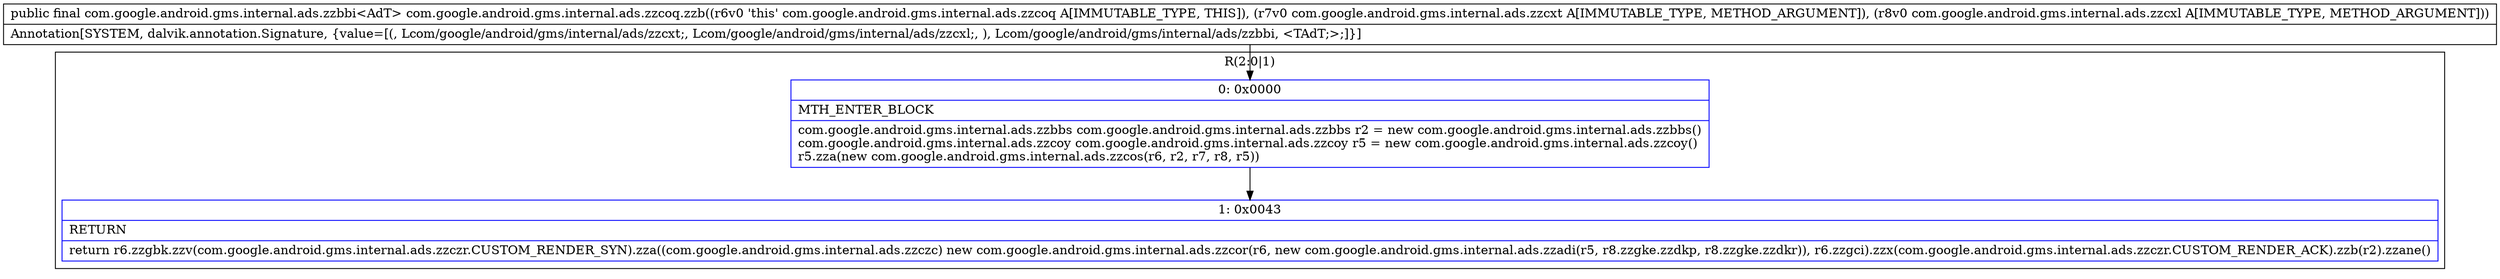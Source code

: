 digraph "CFG forcom.google.android.gms.internal.ads.zzcoq.zzb(Lcom\/google\/android\/gms\/internal\/ads\/zzcxt;Lcom\/google\/android\/gms\/internal\/ads\/zzcxl;)Lcom\/google\/android\/gms\/internal\/ads\/zzbbi;" {
subgraph cluster_Region_556398611 {
label = "R(2:0|1)";
node [shape=record,color=blue];
Node_0 [shape=record,label="{0\:\ 0x0000|MTH_ENTER_BLOCK\l|com.google.android.gms.internal.ads.zzbbs com.google.android.gms.internal.ads.zzbbs r2 = new com.google.android.gms.internal.ads.zzbbs()\lcom.google.android.gms.internal.ads.zzcoy com.google.android.gms.internal.ads.zzcoy r5 = new com.google.android.gms.internal.ads.zzcoy()\lr5.zza(new com.google.android.gms.internal.ads.zzcos(r6, r2, r7, r8, r5))\l}"];
Node_1 [shape=record,label="{1\:\ 0x0043|RETURN\l|return r6.zzgbk.zzv(com.google.android.gms.internal.ads.zzczr.CUSTOM_RENDER_SYN).zza((com.google.android.gms.internal.ads.zzczc) new com.google.android.gms.internal.ads.zzcor(r6, new com.google.android.gms.internal.ads.zzadi(r5, r8.zzgke.zzdkp, r8.zzgke.zzdkr)), r6.zzgci).zzx(com.google.android.gms.internal.ads.zzczr.CUSTOM_RENDER_ACK).zzb(r2).zzane()\l}"];
}
MethodNode[shape=record,label="{public final com.google.android.gms.internal.ads.zzbbi\<AdT\> com.google.android.gms.internal.ads.zzcoq.zzb((r6v0 'this' com.google.android.gms.internal.ads.zzcoq A[IMMUTABLE_TYPE, THIS]), (r7v0 com.google.android.gms.internal.ads.zzcxt A[IMMUTABLE_TYPE, METHOD_ARGUMENT]), (r8v0 com.google.android.gms.internal.ads.zzcxl A[IMMUTABLE_TYPE, METHOD_ARGUMENT]))  | Annotation[SYSTEM, dalvik.annotation.Signature, \{value=[(, Lcom\/google\/android\/gms\/internal\/ads\/zzcxt;, Lcom\/google\/android\/gms\/internal\/ads\/zzcxl;, ), Lcom\/google\/android\/gms\/internal\/ads\/zzbbi, \<TAdT;\>;]\}]\l}"];
MethodNode -> Node_0;
Node_0 -> Node_1;
}

